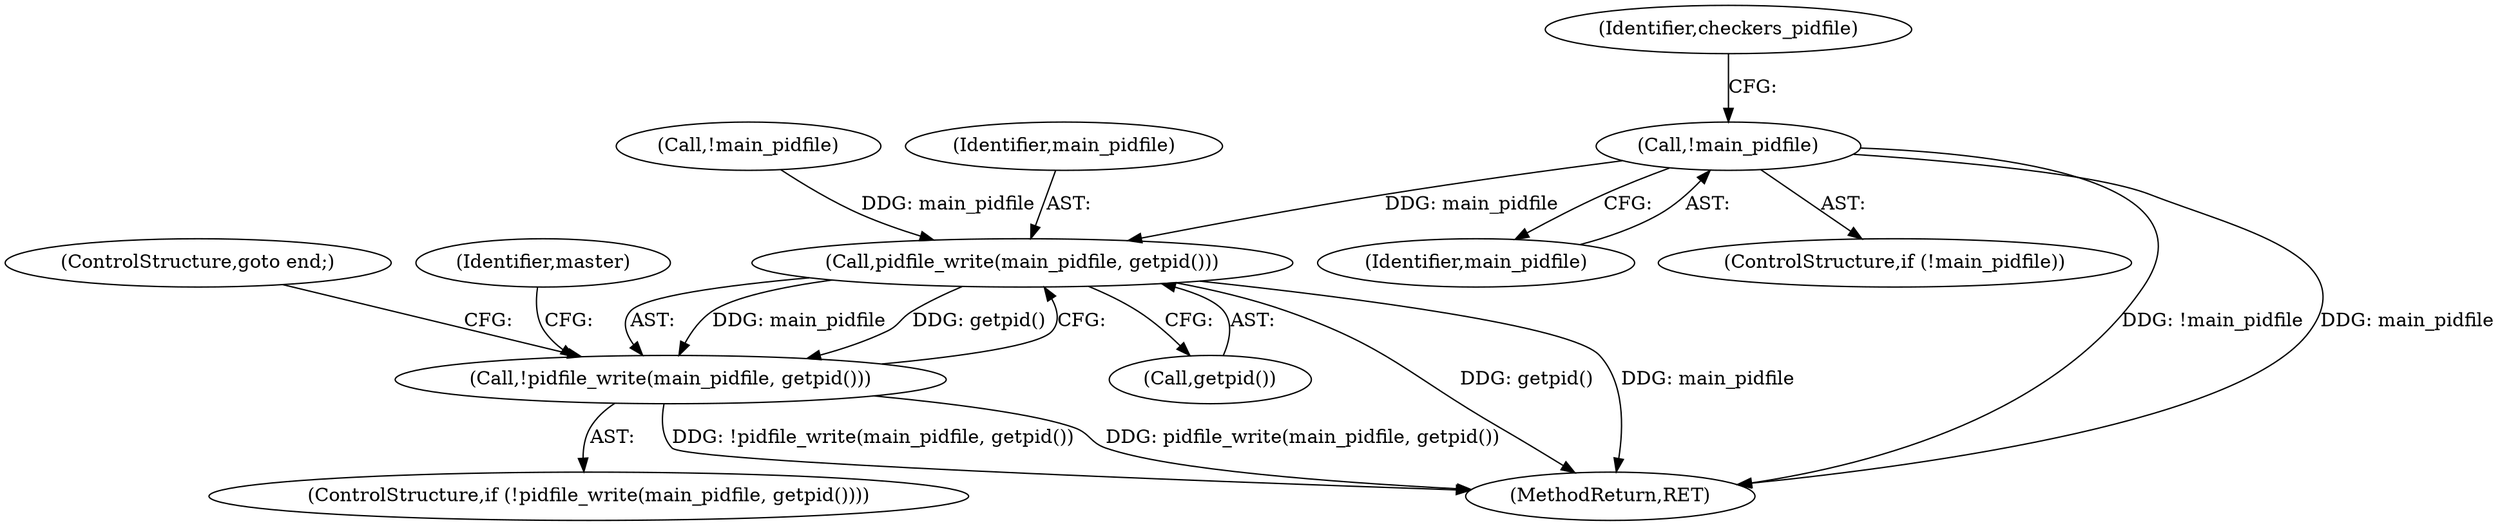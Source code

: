 digraph "0_keepalived_c6247a9ef2c7b33244ab1d3aa5d629ec49f0a067_1@API" {
"1000560" [label="(Call,!main_pidfile)"];
"1000619" [label="(Call,pidfile_write(main_pidfile, getpid()))"];
"1000618" [label="(Call,!pidfile_write(main_pidfile, getpid()))"];
"1000561" [label="(Identifier,main_pidfile)"];
"1000559" [label="(ControlStructure,if (!main_pidfile))"];
"1000542" [label="(Call,!main_pidfile)"];
"1000621" [label="(Call,getpid())"];
"1000565" [label="(Identifier,checkers_pidfile)"];
"1000560" [label="(Call,!main_pidfile)"];
"1000622" [label="(ControlStructure,goto end;)"];
"1000624" [label="(Identifier,master)"];
"1000620" [label="(Identifier,main_pidfile)"];
"1000618" [label="(Call,!pidfile_write(main_pidfile, getpid()))"];
"1000619" [label="(Call,pidfile_write(main_pidfile, getpid()))"];
"1000617" [label="(ControlStructure,if (!pidfile_write(main_pidfile, getpid())))"];
"1000673" [label="(MethodReturn,RET)"];
"1000560" -> "1000559"  [label="AST: "];
"1000560" -> "1000561"  [label="CFG: "];
"1000561" -> "1000560"  [label="AST: "];
"1000565" -> "1000560"  [label="CFG: "];
"1000560" -> "1000673"  [label="DDG: !main_pidfile"];
"1000560" -> "1000673"  [label="DDG: main_pidfile"];
"1000560" -> "1000619"  [label="DDG: main_pidfile"];
"1000619" -> "1000618"  [label="AST: "];
"1000619" -> "1000621"  [label="CFG: "];
"1000620" -> "1000619"  [label="AST: "];
"1000621" -> "1000619"  [label="AST: "];
"1000618" -> "1000619"  [label="CFG: "];
"1000619" -> "1000673"  [label="DDG: getpid()"];
"1000619" -> "1000673"  [label="DDG: main_pidfile"];
"1000619" -> "1000618"  [label="DDG: main_pidfile"];
"1000619" -> "1000618"  [label="DDG: getpid()"];
"1000542" -> "1000619"  [label="DDG: main_pidfile"];
"1000618" -> "1000617"  [label="AST: "];
"1000622" -> "1000618"  [label="CFG: "];
"1000624" -> "1000618"  [label="CFG: "];
"1000618" -> "1000673"  [label="DDG: !pidfile_write(main_pidfile, getpid())"];
"1000618" -> "1000673"  [label="DDG: pidfile_write(main_pidfile, getpid())"];
}
